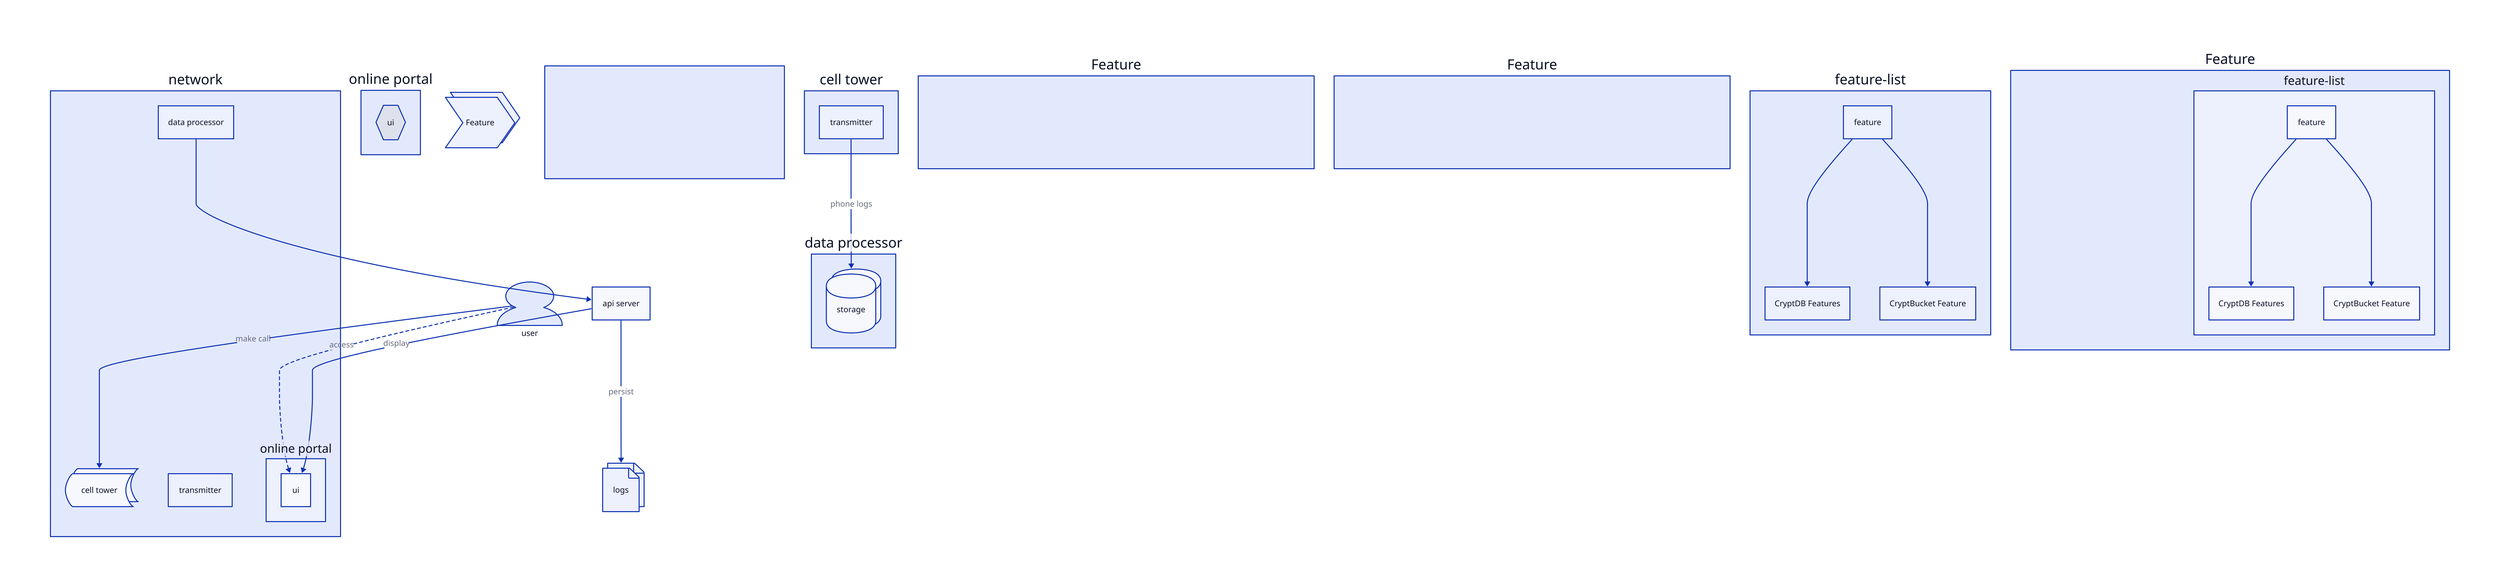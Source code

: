 vars: {
    d2-config: {
      layout-engine: elk
      # Terminal theme code
      theme-id: 300
    }
  }
  network: {
    cell tower: {
        shape: stored_data
        style.multiple: true
      }
  
      transmitter
  
    }
  
    online portal: {
      ui: {shape: hexagon}
    }
  
    data processor: {
      storage: {
        shape: cylinder
        style.multiple: true
      }
    }
  
    cell tower.transmitter -> data processor.storage: phone logs

  user: {
    shape: person
    width: 130
  }
  
  user -> network.cell tower: make call
  user -> network.online portal.ui: access {
    style.stroke-dash: 3
  }
  
  api server -> network.online portal.ui: display
  api server -> logs: persist
  logs: {shape: page; style.multiple: true}
  
  network.data processor -> api server

CryptHub Platform: "" {
    explanation: |md
    # `CryptHub` **Platform**
    ## An `Integrated Hacking Environment`
    - Features, Integrations, and Applications
    |

}

feature: Feature {
    style.multiple: true
    shape: step
}

feature-list: {
    feature -> CryptDB Features
    feature -> CryptBucket Feature
}

CryptHub Features: "Feature" {
    explanation: |md
    # `CryptHub` **Features**
    |
    feature-list: {
        feature -> CryptDB Features
        feature -> CryptBucket Feature
    }
}

CryptDB Feature: "Feature" {
    explanation: |md
    # `CryptDB` **Feature**
    ## `CryptDB` serves as the **primary database** for the `CryptHub` platform.
    |

}


CryptBucket Feature: "Feature" {
    explanation: |md
    # `CryptDB` **Feature**
    ## `CryptDB` serves as the **primary database** for the `CryptHub` platform.
    |
}
